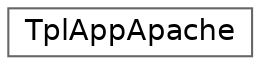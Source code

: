 digraph "Graphical Class Hierarchy"
{
 // LATEX_PDF_SIZE
  bgcolor="transparent";
  edge [fontname=Helvetica,fontsize=14,labelfontname=Helvetica,labelfontsize=14];
  node [fontname=Helvetica,fontsize=14,shape=box,height=0.2,width=0.4];
  rankdir="LR";
  Node0 [id="Node000000",label="TplAppApache",height=0.2,width=0.4,color="grey40", fillcolor="white", style="filled",URL="$d9/d51/classTplAppApache.html",tooltip=" "];
}
